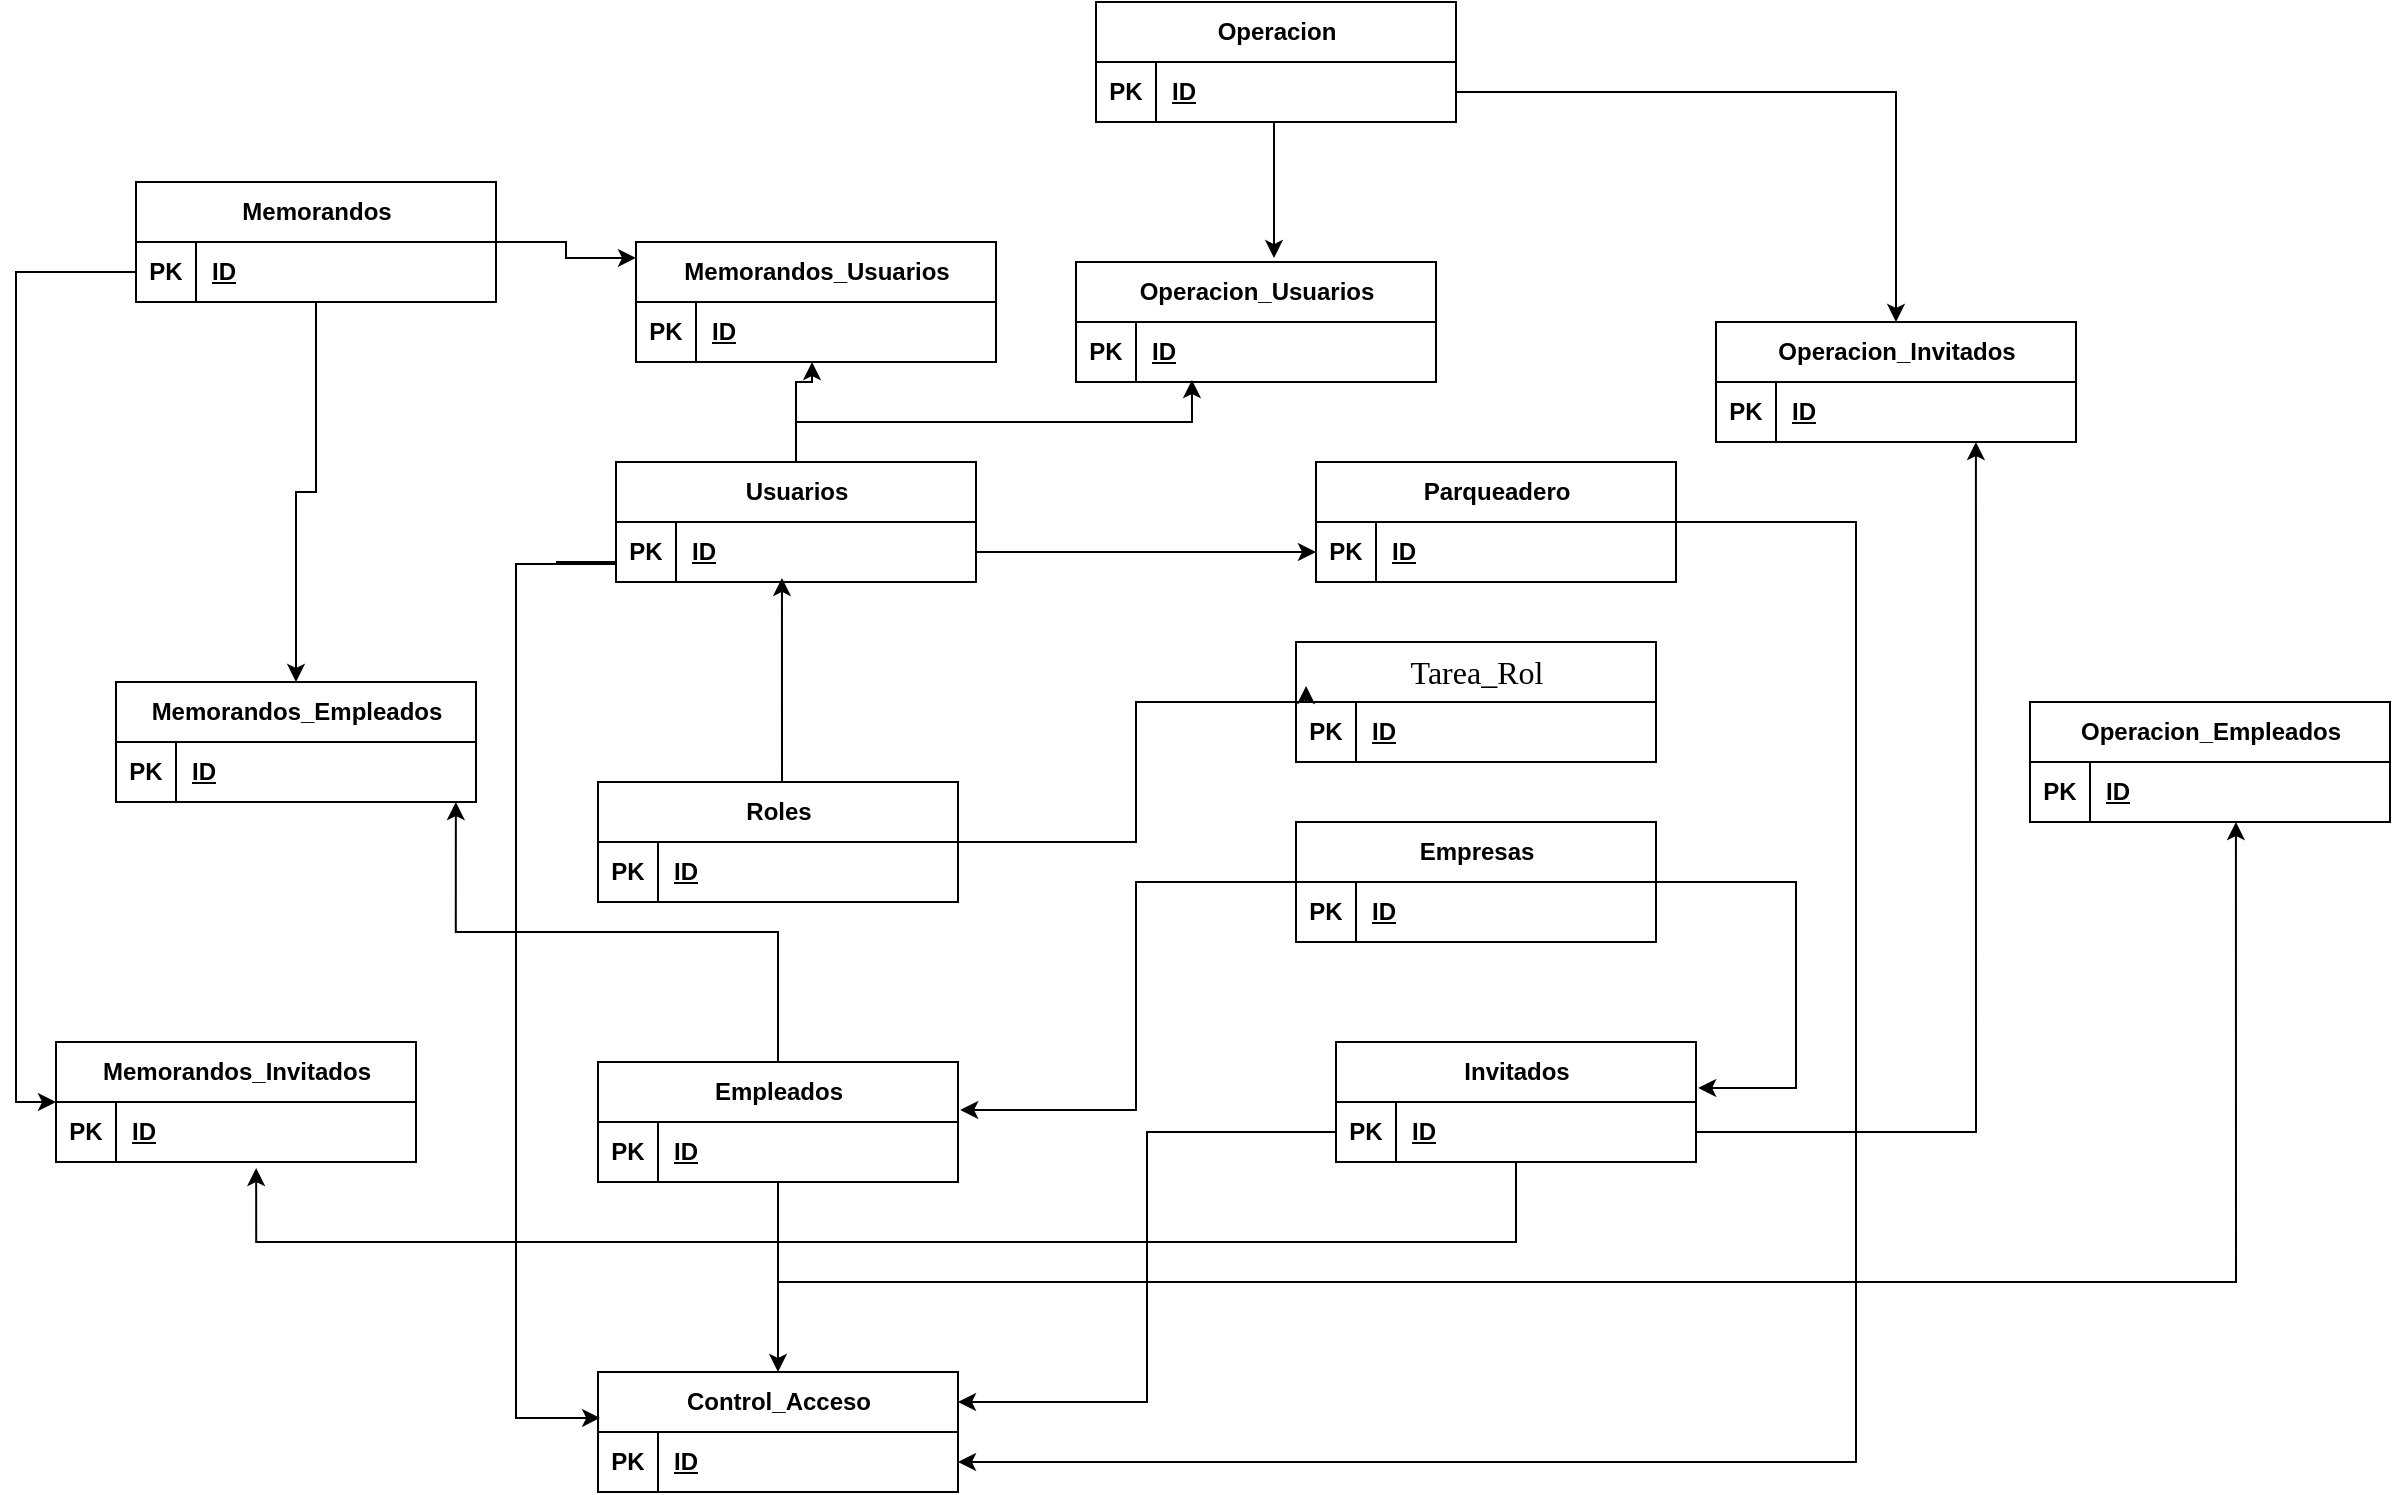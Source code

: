 <mxfile version="25.0.3">
  <diagram id="C5RBs43oDa-KdzZeNtuy" name="Page-1">
    <mxGraphModel dx="1992" dy="1629" grid="1" gridSize="10" guides="1" tooltips="1" connect="1" arrows="1" fold="1" page="1" pageScale="1" pageWidth="827" pageHeight="1169" math="0" shadow="0">
      <root>
        <mxCell id="WIyWlLk6GJQsqaUBKTNV-0" />
        <mxCell id="WIyWlLk6GJQsqaUBKTNV-1" parent="WIyWlLk6GJQsqaUBKTNV-0" />
        <mxCell id="WMuLZBYAfNM65Y4hDu_x-218" style="edgeStyle=orthogonalEdgeStyle;rounded=0;orthogonalLoop=1;jettySize=auto;html=1;entryX=0;entryY=0.5;entryDx=0;entryDy=0;" edge="1" parent="WIyWlLk6GJQsqaUBKTNV-1" source="WMuLZBYAfNM65Y4hDu_x-0" target="WMuLZBYAfNM65Y4hDu_x-152">
          <mxGeometry relative="1" as="geometry">
            <Array as="points">
              <mxPoint x="400" y="145" />
              <mxPoint x="400" y="145" />
            </Array>
          </mxGeometry>
        </mxCell>
        <mxCell id="WMuLZBYAfNM65Y4hDu_x-0" value="Usuarios" style="shape=table;startSize=30;container=1;collapsible=1;childLayout=tableLayout;fixedRows=1;rowLines=0;fontStyle=1;align=center;resizeLast=1;html=1;" vertex="1" parent="WIyWlLk6GJQsqaUBKTNV-1">
          <mxGeometry x="120" y="100" width="180" height="60" as="geometry">
            <mxRectangle x="110" y="100" width="90" height="30" as="alternateBounds" />
          </mxGeometry>
        </mxCell>
        <mxCell id="WMuLZBYAfNM65Y4hDu_x-1" value="" style="shape=tableRow;horizontal=0;startSize=0;swimlaneHead=0;swimlaneBody=0;fillColor=none;collapsible=0;dropTarget=0;points=[[0,0.5],[1,0.5]];portConstraint=eastwest;top=0;left=0;right=0;bottom=1;" vertex="1" parent="WMuLZBYAfNM65Y4hDu_x-0">
          <mxGeometry y="30" width="180" height="30" as="geometry" />
        </mxCell>
        <mxCell id="WMuLZBYAfNM65Y4hDu_x-2" value="PK" style="shape=partialRectangle;connectable=0;fillColor=none;top=0;left=0;bottom=0;right=0;fontStyle=1;overflow=hidden;whiteSpace=wrap;html=1;" vertex="1" parent="WMuLZBYAfNM65Y4hDu_x-1">
          <mxGeometry width="30" height="30" as="geometry">
            <mxRectangle width="30" height="30" as="alternateBounds" />
          </mxGeometry>
        </mxCell>
        <mxCell id="WMuLZBYAfNM65Y4hDu_x-3" value="ID" style="shape=partialRectangle;connectable=0;fillColor=none;top=0;left=0;bottom=0;right=0;align=left;spacingLeft=6;fontStyle=5;overflow=hidden;whiteSpace=wrap;html=1;" vertex="1" parent="WMuLZBYAfNM65Y4hDu_x-1">
          <mxGeometry x="30" width="150" height="30" as="geometry">
            <mxRectangle width="150" height="30" as="alternateBounds" />
          </mxGeometry>
        </mxCell>
        <mxCell id="WMuLZBYAfNM65Y4hDu_x-19" value="Empresas" style="shape=table;startSize=30;container=1;collapsible=1;childLayout=tableLayout;fixedRows=1;rowLines=0;fontStyle=1;align=center;resizeLast=1;html=1;" vertex="1" parent="WIyWlLk6GJQsqaUBKTNV-1">
          <mxGeometry x="460" y="280" width="180" height="60" as="geometry" />
        </mxCell>
        <mxCell id="WMuLZBYAfNM65Y4hDu_x-20" value="" style="shape=tableRow;horizontal=0;startSize=0;swimlaneHead=0;swimlaneBody=0;fillColor=none;collapsible=0;dropTarget=0;points=[[0,0.5],[1,0.5]];portConstraint=eastwest;top=0;left=0;right=0;bottom=1;" vertex="1" parent="WMuLZBYAfNM65Y4hDu_x-19">
          <mxGeometry y="30" width="180" height="30" as="geometry" />
        </mxCell>
        <mxCell id="WMuLZBYAfNM65Y4hDu_x-21" value="PK" style="shape=partialRectangle;connectable=0;fillColor=none;top=0;left=0;bottom=0;right=0;fontStyle=1;overflow=hidden;whiteSpace=wrap;html=1;" vertex="1" parent="WMuLZBYAfNM65Y4hDu_x-20">
          <mxGeometry width="30" height="30" as="geometry">
            <mxRectangle width="30" height="30" as="alternateBounds" />
          </mxGeometry>
        </mxCell>
        <mxCell id="WMuLZBYAfNM65Y4hDu_x-22" value="ID" style="shape=partialRectangle;connectable=0;fillColor=none;top=0;left=0;bottom=0;right=0;align=left;spacingLeft=6;fontStyle=5;overflow=hidden;whiteSpace=wrap;html=1;" vertex="1" parent="WMuLZBYAfNM65Y4hDu_x-20">
          <mxGeometry x="30" width="150" height="30" as="geometry">
            <mxRectangle width="150" height="30" as="alternateBounds" />
          </mxGeometry>
        </mxCell>
        <mxCell id="WMuLZBYAfNM65Y4hDu_x-44" value="Roles" style="shape=table;startSize=30;container=1;collapsible=1;childLayout=tableLayout;fixedRows=1;rowLines=0;fontStyle=1;align=center;resizeLast=1;html=1;" vertex="1" parent="WIyWlLk6GJQsqaUBKTNV-1">
          <mxGeometry x="111" y="260" width="180" height="60" as="geometry">
            <mxRectangle x="110" y="100" width="90" height="30" as="alternateBounds" />
          </mxGeometry>
        </mxCell>
        <mxCell id="WMuLZBYAfNM65Y4hDu_x-45" value="" style="shape=tableRow;horizontal=0;startSize=0;swimlaneHead=0;swimlaneBody=0;fillColor=none;collapsible=0;dropTarget=0;points=[[0,0.5],[1,0.5]];portConstraint=eastwest;top=0;left=0;right=0;bottom=1;" vertex="1" parent="WMuLZBYAfNM65Y4hDu_x-44">
          <mxGeometry y="30" width="180" height="30" as="geometry" />
        </mxCell>
        <mxCell id="WMuLZBYAfNM65Y4hDu_x-46" value="PK" style="shape=partialRectangle;connectable=0;fillColor=none;top=0;left=0;bottom=0;right=0;fontStyle=1;overflow=hidden;whiteSpace=wrap;html=1;" vertex="1" parent="WMuLZBYAfNM65Y4hDu_x-45">
          <mxGeometry width="30" height="30" as="geometry">
            <mxRectangle width="30" height="30" as="alternateBounds" />
          </mxGeometry>
        </mxCell>
        <mxCell id="WMuLZBYAfNM65Y4hDu_x-47" value="ID" style="shape=partialRectangle;connectable=0;fillColor=none;top=0;left=0;bottom=0;right=0;align=left;spacingLeft=6;fontStyle=5;overflow=hidden;whiteSpace=wrap;html=1;" vertex="1" parent="WMuLZBYAfNM65Y4hDu_x-45">
          <mxGeometry x="30" width="150" height="30" as="geometry">
            <mxRectangle width="150" height="30" as="alternateBounds" />
          </mxGeometry>
        </mxCell>
        <mxCell id="WMuLZBYAfNM65Y4hDu_x-216" style="edgeStyle=orthogonalEdgeStyle;rounded=0;orthogonalLoop=1;jettySize=auto;html=1;entryX=0.5;entryY=0;entryDx=0;entryDy=0;" edge="1" parent="WIyWlLk6GJQsqaUBKTNV-1" source="WMuLZBYAfNM65Y4hDu_x-57" target="WMuLZBYAfNM65Y4hDu_x-76">
          <mxGeometry relative="1" as="geometry" />
        </mxCell>
        <mxCell id="WMuLZBYAfNM65Y4hDu_x-57" value="Empleados" style="shape=table;startSize=30;container=1;collapsible=1;childLayout=tableLayout;fixedRows=1;rowLines=0;fontStyle=1;align=center;resizeLast=1;html=1;" vertex="1" parent="WIyWlLk6GJQsqaUBKTNV-1">
          <mxGeometry x="111" y="400" width="180" height="60" as="geometry">
            <mxRectangle x="110" y="100" width="90" height="30" as="alternateBounds" />
          </mxGeometry>
        </mxCell>
        <mxCell id="WMuLZBYAfNM65Y4hDu_x-58" value="" style="shape=tableRow;horizontal=0;startSize=0;swimlaneHead=0;swimlaneBody=0;fillColor=none;collapsible=0;dropTarget=0;points=[[0,0.5],[1,0.5]];portConstraint=eastwest;top=0;left=0;right=0;bottom=1;" vertex="1" parent="WMuLZBYAfNM65Y4hDu_x-57">
          <mxGeometry y="30" width="180" height="30" as="geometry" />
        </mxCell>
        <mxCell id="WMuLZBYAfNM65Y4hDu_x-59" value="PK" style="shape=partialRectangle;connectable=0;fillColor=none;top=0;left=0;bottom=0;right=0;fontStyle=1;overflow=hidden;whiteSpace=wrap;html=1;" vertex="1" parent="WMuLZBYAfNM65Y4hDu_x-58">
          <mxGeometry width="30" height="30" as="geometry">
            <mxRectangle width="30" height="30" as="alternateBounds" />
          </mxGeometry>
        </mxCell>
        <mxCell id="WMuLZBYAfNM65Y4hDu_x-60" value="ID" style="shape=partialRectangle;connectable=0;fillColor=none;top=0;left=0;bottom=0;right=0;align=left;spacingLeft=6;fontStyle=5;overflow=hidden;whiteSpace=wrap;html=1;" vertex="1" parent="WMuLZBYAfNM65Y4hDu_x-58">
          <mxGeometry x="30" width="150" height="30" as="geometry">
            <mxRectangle width="150" height="30" as="alternateBounds" />
          </mxGeometry>
        </mxCell>
        <mxCell id="WMuLZBYAfNM65Y4hDu_x-76" value="Control_Acceso" style="shape=table;startSize=30;container=1;collapsible=1;childLayout=tableLayout;fixedRows=1;rowLines=0;fontStyle=1;align=center;resizeLast=1;html=1;" vertex="1" parent="WIyWlLk6GJQsqaUBKTNV-1">
          <mxGeometry x="111" y="555" width="180" height="60" as="geometry">
            <mxRectangle x="110" y="100" width="90" height="30" as="alternateBounds" />
          </mxGeometry>
        </mxCell>
        <mxCell id="WMuLZBYAfNM65Y4hDu_x-77" value="" style="shape=tableRow;horizontal=0;startSize=0;swimlaneHead=0;swimlaneBody=0;fillColor=none;collapsible=0;dropTarget=0;points=[[0,0.5],[1,0.5]];portConstraint=eastwest;top=0;left=0;right=0;bottom=1;" vertex="1" parent="WMuLZBYAfNM65Y4hDu_x-76">
          <mxGeometry y="30" width="180" height="30" as="geometry" />
        </mxCell>
        <mxCell id="WMuLZBYAfNM65Y4hDu_x-78" value="PK" style="shape=partialRectangle;connectable=0;fillColor=none;top=0;left=0;bottom=0;right=0;fontStyle=1;overflow=hidden;whiteSpace=wrap;html=1;" vertex="1" parent="WMuLZBYAfNM65Y4hDu_x-77">
          <mxGeometry width="30" height="30" as="geometry">
            <mxRectangle width="30" height="30" as="alternateBounds" />
          </mxGeometry>
        </mxCell>
        <mxCell id="WMuLZBYAfNM65Y4hDu_x-79" value="ID" style="shape=partialRectangle;connectable=0;fillColor=none;top=0;left=0;bottom=0;right=0;align=left;spacingLeft=6;fontStyle=5;overflow=hidden;whiteSpace=wrap;html=1;" vertex="1" parent="WMuLZBYAfNM65Y4hDu_x-77">
          <mxGeometry x="30" width="150" height="30" as="geometry">
            <mxRectangle width="150" height="30" as="alternateBounds" />
          </mxGeometry>
        </mxCell>
        <mxCell id="WMuLZBYAfNM65Y4hDu_x-243" style="edgeStyle=orthogonalEdgeStyle;rounded=0;orthogonalLoop=1;jettySize=auto;html=1;" edge="1" parent="WIyWlLk6GJQsqaUBKTNV-1" source="WMuLZBYAfNM65Y4hDu_x-107" target="WMuLZBYAfNM65Y4hDu_x-233">
          <mxGeometry relative="1" as="geometry" />
        </mxCell>
        <mxCell id="WMuLZBYAfNM65Y4hDu_x-107" value="Memorandos" style="shape=table;startSize=30;container=1;collapsible=1;childLayout=tableLayout;fixedRows=1;rowLines=0;fontStyle=1;align=center;resizeLast=1;html=1;" vertex="1" parent="WIyWlLk6GJQsqaUBKTNV-1">
          <mxGeometry x="-120" y="-40" width="180" height="60" as="geometry">
            <mxRectangle x="110" y="100" width="90" height="30" as="alternateBounds" />
          </mxGeometry>
        </mxCell>
        <mxCell id="WMuLZBYAfNM65Y4hDu_x-108" value="" style="shape=tableRow;horizontal=0;startSize=0;swimlaneHead=0;swimlaneBody=0;fillColor=none;collapsible=0;dropTarget=0;points=[[0,0.5],[1,0.5]];portConstraint=eastwest;top=0;left=0;right=0;bottom=1;" vertex="1" parent="WMuLZBYAfNM65Y4hDu_x-107">
          <mxGeometry y="30" width="180" height="30" as="geometry" />
        </mxCell>
        <mxCell id="WMuLZBYAfNM65Y4hDu_x-109" value="PK" style="shape=partialRectangle;connectable=0;fillColor=none;top=0;left=0;bottom=0;right=0;fontStyle=1;overflow=hidden;whiteSpace=wrap;html=1;" vertex="1" parent="WMuLZBYAfNM65Y4hDu_x-108">
          <mxGeometry width="30" height="30" as="geometry">
            <mxRectangle width="30" height="30" as="alternateBounds" />
          </mxGeometry>
        </mxCell>
        <mxCell id="WMuLZBYAfNM65Y4hDu_x-110" value="ID" style="shape=partialRectangle;connectable=0;fillColor=none;top=0;left=0;bottom=0;right=0;align=left;spacingLeft=6;fontStyle=5;overflow=hidden;whiteSpace=wrap;html=1;" vertex="1" parent="WMuLZBYAfNM65Y4hDu_x-108">
          <mxGeometry x="30" width="150" height="30" as="geometry">
            <mxRectangle width="150" height="30" as="alternateBounds" />
          </mxGeometry>
        </mxCell>
        <mxCell id="WMuLZBYAfNM65Y4hDu_x-135" value="&lt;span id=&quot;docs-internal-guid-4f2db24e-7fff-1957-41ad-e307b4687764&quot; style=&quot;font-weight:normal;&quot;&gt;&lt;span style=&quot;font-size: 12pt; font-family: &amp;quot;Times New Roman&amp;quot;, serif; background-color: transparent; font-variant-numeric: normal; font-variant-east-asian: normal; font-variant-alternates: normal; font-variant-position: normal; font-variant-emoji: normal; vertical-align: baseline; white-space: pre-wrap;&quot;&gt;Tarea_Rol&lt;/span&gt;&lt;/span&gt;" style="shape=table;startSize=30;container=1;collapsible=1;childLayout=tableLayout;fixedRows=1;rowLines=0;fontStyle=1;align=center;resizeLast=1;html=1;" vertex="1" parent="WIyWlLk6GJQsqaUBKTNV-1">
          <mxGeometry x="460" y="190" width="180" height="60" as="geometry" />
        </mxCell>
        <mxCell id="WMuLZBYAfNM65Y4hDu_x-136" value="" style="shape=tableRow;horizontal=0;startSize=0;swimlaneHead=0;swimlaneBody=0;fillColor=none;collapsible=0;dropTarget=0;points=[[0,0.5],[1,0.5]];portConstraint=eastwest;top=0;left=0;right=0;bottom=1;" vertex="1" parent="WMuLZBYAfNM65Y4hDu_x-135">
          <mxGeometry y="30" width="180" height="30" as="geometry" />
        </mxCell>
        <mxCell id="WMuLZBYAfNM65Y4hDu_x-137" value="PK" style="shape=partialRectangle;connectable=0;fillColor=none;top=0;left=0;bottom=0;right=0;fontStyle=1;overflow=hidden;whiteSpace=wrap;html=1;" vertex="1" parent="WMuLZBYAfNM65Y4hDu_x-136">
          <mxGeometry width="30" height="30" as="geometry">
            <mxRectangle width="30" height="30" as="alternateBounds" />
          </mxGeometry>
        </mxCell>
        <mxCell id="WMuLZBYAfNM65Y4hDu_x-138" value="ID" style="shape=partialRectangle;connectable=0;fillColor=none;top=0;left=0;bottom=0;right=0;align=left;spacingLeft=6;fontStyle=5;overflow=hidden;whiteSpace=wrap;html=1;" vertex="1" parent="WMuLZBYAfNM65Y4hDu_x-136">
          <mxGeometry x="30" width="150" height="30" as="geometry">
            <mxRectangle width="150" height="30" as="alternateBounds" />
          </mxGeometry>
        </mxCell>
        <mxCell id="WMuLZBYAfNM65Y4hDu_x-219" style="edgeStyle=orthogonalEdgeStyle;rounded=0;orthogonalLoop=1;jettySize=auto;html=1;entryX=1;entryY=0.5;entryDx=0;entryDy=0;" edge="1" parent="WIyWlLk6GJQsqaUBKTNV-1" source="WMuLZBYAfNM65Y4hDu_x-151" target="WMuLZBYAfNM65Y4hDu_x-77">
          <mxGeometry relative="1" as="geometry">
            <Array as="points">
              <mxPoint x="740" y="130" />
              <mxPoint x="740" y="600" />
            </Array>
          </mxGeometry>
        </mxCell>
        <mxCell id="WMuLZBYAfNM65Y4hDu_x-151" value="Parqueadero" style="shape=table;startSize=30;container=1;collapsible=1;childLayout=tableLayout;fixedRows=1;rowLines=0;fontStyle=1;align=center;resizeLast=1;html=1;" vertex="1" parent="WIyWlLk6GJQsqaUBKTNV-1">
          <mxGeometry x="470" y="100" width="180" height="60" as="geometry" />
        </mxCell>
        <mxCell id="WMuLZBYAfNM65Y4hDu_x-152" value="" style="shape=tableRow;horizontal=0;startSize=0;swimlaneHead=0;swimlaneBody=0;fillColor=none;collapsible=0;dropTarget=0;points=[[0,0.5],[1,0.5]];portConstraint=eastwest;top=0;left=0;right=0;bottom=1;" vertex="1" parent="WMuLZBYAfNM65Y4hDu_x-151">
          <mxGeometry y="30" width="180" height="30" as="geometry" />
        </mxCell>
        <mxCell id="WMuLZBYAfNM65Y4hDu_x-153" value="PK" style="shape=partialRectangle;connectable=0;fillColor=none;top=0;left=0;bottom=0;right=0;fontStyle=1;overflow=hidden;whiteSpace=wrap;html=1;" vertex="1" parent="WMuLZBYAfNM65Y4hDu_x-152">
          <mxGeometry width="30" height="30" as="geometry">
            <mxRectangle width="30" height="30" as="alternateBounds" />
          </mxGeometry>
        </mxCell>
        <mxCell id="WMuLZBYAfNM65Y4hDu_x-154" value="ID" style="shape=partialRectangle;connectable=0;fillColor=none;top=0;left=0;bottom=0;right=0;align=left;spacingLeft=6;fontStyle=5;overflow=hidden;whiteSpace=wrap;html=1;" vertex="1" parent="WMuLZBYAfNM65Y4hDu_x-152">
          <mxGeometry x="30" width="150" height="30" as="geometry">
            <mxRectangle width="150" height="30" as="alternateBounds" />
          </mxGeometry>
        </mxCell>
        <mxCell id="WMuLZBYAfNM65Y4hDu_x-173" value="Operacion" style="shape=table;startSize=30;container=1;collapsible=1;childLayout=tableLayout;fixedRows=1;rowLines=0;fontStyle=1;align=center;resizeLast=1;html=1;" vertex="1" parent="WIyWlLk6GJQsqaUBKTNV-1">
          <mxGeometry x="360" y="-130" width="180" height="60" as="geometry" />
        </mxCell>
        <mxCell id="WMuLZBYAfNM65Y4hDu_x-174" value="" style="shape=tableRow;horizontal=0;startSize=0;swimlaneHead=0;swimlaneBody=0;fillColor=none;collapsible=0;dropTarget=0;points=[[0,0.5],[1,0.5]];portConstraint=eastwest;top=0;left=0;right=0;bottom=1;" vertex="1" parent="WMuLZBYAfNM65Y4hDu_x-173">
          <mxGeometry y="30" width="180" height="30" as="geometry" />
        </mxCell>
        <mxCell id="WMuLZBYAfNM65Y4hDu_x-175" value="PK" style="shape=partialRectangle;connectable=0;fillColor=none;top=0;left=0;bottom=0;right=0;fontStyle=1;overflow=hidden;whiteSpace=wrap;html=1;" vertex="1" parent="WMuLZBYAfNM65Y4hDu_x-174">
          <mxGeometry width="30" height="30" as="geometry">
            <mxRectangle width="30" height="30" as="alternateBounds" />
          </mxGeometry>
        </mxCell>
        <mxCell id="WMuLZBYAfNM65Y4hDu_x-176" value="ID" style="shape=partialRectangle;connectable=0;fillColor=none;top=0;left=0;bottom=0;right=0;align=left;spacingLeft=6;fontStyle=5;overflow=hidden;whiteSpace=wrap;html=1;" vertex="1" parent="WMuLZBYAfNM65Y4hDu_x-174">
          <mxGeometry x="30" width="150" height="30" as="geometry">
            <mxRectangle width="150" height="30" as="alternateBounds" />
          </mxGeometry>
        </mxCell>
        <mxCell id="WMuLZBYAfNM65Y4hDu_x-192" value="Invitados" style="shape=table;startSize=30;container=1;collapsible=1;childLayout=tableLayout;fixedRows=1;rowLines=0;fontStyle=1;align=center;resizeLast=1;html=1;" vertex="1" parent="WIyWlLk6GJQsqaUBKTNV-1">
          <mxGeometry x="480" y="390" width="180" height="60" as="geometry" />
        </mxCell>
        <mxCell id="WMuLZBYAfNM65Y4hDu_x-193" value="" style="shape=tableRow;horizontal=0;startSize=0;swimlaneHead=0;swimlaneBody=0;fillColor=none;collapsible=0;dropTarget=0;points=[[0,0.5],[1,0.5]];portConstraint=eastwest;top=0;left=0;right=0;bottom=1;" vertex="1" parent="WMuLZBYAfNM65Y4hDu_x-192">
          <mxGeometry y="30" width="180" height="30" as="geometry" />
        </mxCell>
        <mxCell id="WMuLZBYAfNM65Y4hDu_x-194" value="PK" style="shape=partialRectangle;connectable=0;fillColor=none;top=0;left=0;bottom=0;right=0;fontStyle=1;overflow=hidden;whiteSpace=wrap;html=1;" vertex="1" parent="WMuLZBYAfNM65Y4hDu_x-193">
          <mxGeometry width="30" height="30" as="geometry">
            <mxRectangle width="30" height="30" as="alternateBounds" />
          </mxGeometry>
        </mxCell>
        <mxCell id="WMuLZBYAfNM65Y4hDu_x-195" value="ID" style="shape=partialRectangle;connectable=0;fillColor=none;top=0;left=0;bottom=0;right=0;align=left;spacingLeft=6;fontStyle=5;overflow=hidden;whiteSpace=wrap;html=1;" vertex="1" parent="WMuLZBYAfNM65Y4hDu_x-193">
          <mxGeometry x="30" width="150" height="30" as="geometry">
            <mxRectangle width="150" height="30" as="alternateBounds" />
          </mxGeometry>
        </mxCell>
        <mxCell id="WMuLZBYAfNM65Y4hDu_x-211" style="edgeStyle=orthogonalEdgeStyle;rounded=0;orthogonalLoop=1;jettySize=auto;html=1;exitX=0.5;exitY=0;exitDx=0;exitDy=0;entryX=0.461;entryY=0.933;entryDx=0;entryDy=0;entryPerimeter=0;" edge="1" parent="WIyWlLk6GJQsqaUBKTNV-1" source="WMuLZBYAfNM65Y4hDu_x-44" target="WMuLZBYAfNM65Y4hDu_x-1">
          <mxGeometry relative="1" as="geometry">
            <Array as="points">
              <mxPoint x="203" y="260" />
            </Array>
          </mxGeometry>
        </mxCell>
        <mxCell id="WMuLZBYAfNM65Y4hDu_x-212" style="edgeStyle=orthogonalEdgeStyle;rounded=0;orthogonalLoop=1;jettySize=auto;html=1;entryX=1.006;entryY=0.4;entryDx=0;entryDy=0;entryPerimeter=0;" edge="1" parent="WIyWlLk6GJQsqaUBKTNV-1" source="WMuLZBYAfNM65Y4hDu_x-19" target="WMuLZBYAfNM65Y4hDu_x-57">
          <mxGeometry relative="1" as="geometry">
            <Array as="points">
              <mxPoint x="380" y="310" />
              <mxPoint x="380" y="424" />
            </Array>
          </mxGeometry>
        </mxCell>
        <mxCell id="WMuLZBYAfNM65Y4hDu_x-213" style="edgeStyle=orthogonalEdgeStyle;rounded=0;orthogonalLoop=1;jettySize=auto;html=1;entryX=1.006;entryY=0.383;entryDx=0;entryDy=0;entryPerimeter=0;" edge="1" parent="WIyWlLk6GJQsqaUBKTNV-1" source="WMuLZBYAfNM65Y4hDu_x-20" target="WMuLZBYAfNM65Y4hDu_x-192">
          <mxGeometry relative="1" as="geometry">
            <Array as="points">
              <mxPoint x="710" y="310" />
              <mxPoint x="710" y="413" />
            </Array>
          </mxGeometry>
        </mxCell>
        <mxCell id="WMuLZBYAfNM65Y4hDu_x-214" style="edgeStyle=orthogonalEdgeStyle;rounded=0;orthogonalLoop=1;jettySize=auto;html=1;entryX=0.028;entryY=0.367;entryDx=0;entryDy=0;entryPerimeter=0;" edge="1" parent="WIyWlLk6GJQsqaUBKTNV-1" source="WMuLZBYAfNM65Y4hDu_x-44" target="WMuLZBYAfNM65Y4hDu_x-135">
          <mxGeometry relative="1" as="geometry">
            <Array as="points">
              <mxPoint x="380" y="290" />
              <mxPoint x="380" y="220" />
              <mxPoint x="465" y="220" />
            </Array>
          </mxGeometry>
        </mxCell>
        <mxCell id="WMuLZBYAfNM65Y4hDu_x-215" style="edgeStyle=orthogonalEdgeStyle;rounded=0;orthogonalLoop=1;jettySize=auto;html=1;entryX=0.006;entryY=0.383;entryDx=0;entryDy=0;entryPerimeter=0;" edge="1" parent="WIyWlLk6GJQsqaUBKTNV-1" target="WMuLZBYAfNM65Y4hDu_x-76">
          <mxGeometry relative="1" as="geometry">
            <mxPoint x="90" y="150" as="sourcePoint" />
            <mxPoint x="79.92" y="582.02" as="targetPoint" />
            <Array as="points">
              <mxPoint x="120" y="150" />
              <mxPoint x="120" y="151" />
              <mxPoint x="70" y="151" />
              <mxPoint x="70" y="578" />
            </Array>
          </mxGeometry>
        </mxCell>
        <mxCell id="WMuLZBYAfNM65Y4hDu_x-217" style="edgeStyle=orthogonalEdgeStyle;rounded=0;orthogonalLoop=1;jettySize=auto;html=1;entryX=1;entryY=0.25;entryDx=0;entryDy=0;" edge="1" parent="WIyWlLk6GJQsqaUBKTNV-1" source="WMuLZBYAfNM65Y4hDu_x-193" target="WMuLZBYAfNM65Y4hDu_x-76">
          <mxGeometry relative="1" as="geometry" />
        </mxCell>
        <mxCell id="WMuLZBYAfNM65Y4hDu_x-220" value="Memorandos_Usuarios" style="shape=table;startSize=30;container=1;collapsible=1;childLayout=tableLayout;fixedRows=1;rowLines=0;fontStyle=1;align=center;resizeLast=1;html=1;" vertex="1" parent="WIyWlLk6GJQsqaUBKTNV-1">
          <mxGeometry x="130" y="-10" width="180" height="60" as="geometry">
            <mxRectangle x="110" y="100" width="90" height="30" as="alternateBounds" />
          </mxGeometry>
        </mxCell>
        <mxCell id="WMuLZBYAfNM65Y4hDu_x-221" value="" style="shape=tableRow;horizontal=0;startSize=0;swimlaneHead=0;swimlaneBody=0;fillColor=none;collapsible=0;dropTarget=0;points=[[0,0.5],[1,0.5]];portConstraint=eastwest;top=0;left=0;right=0;bottom=1;" vertex="1" parent="WMuLZBYAfNM65Y4hDu_x-220">
          <mxGeometry y="30" width="180" height="30" as="geometry" />
        </mxCell>
        <mxCell id="WMuLZBYAfNM65Y4hDu_x-222" value="PK" style="shape=partialRectangle;connectable=0;fillColor=none;top=0;left=0;bottom=0;right=0;fontStyle=1;overflow=hidden;whiteSpace=wrap;html=1;" vertex="1" parent="WMuLZBYAfNM65Y4hDu_x-221">
          <mxGeometry width="30" height="30" as="geometry">
            <mxRectangle width="30" height="30" as="alternateBounds" />
          </mxGeometry>
        </mxCell>
        <mxCell id="WMuLZBYAfNM65Y4hDu_x-223" value="ID" style="shape=partialRectangle;connectable=0;fillColor=none;top=0;left=0;bottom=0;right=0;align=left;spacingLeft=6;fontStyle=5;overflow=hidden;whiteSpace=wrap;html=1;" vertex="1" parent="WMuLZBYAfNM65Y4hDu_x-221">
          <mxGeometry x="30" width="150" height="30" as="geometry">
            <mxRectangle width="150" height="30" as="alternateBounds" />
          </mxGeometry>
        </mxCell>
        <mxCell id="WMuLZBYAfNM65Y4hDu_x-224" value="Operacion_Usuarios" style="shape=table;startSize=30;container=1;collapsible=1;childLayout=tableLayout;fixedRows=1;rowLines=0;fontStyle=1;align=center;resizeLast=1;html=1;" vertex="1" parent="WIyWlLk6GJQsqaUBKTNV-1">
          <mxGeometry x="350" width="180" height="60" as="geometry">
            <mxRectangle x="110" y="100" width="90" height="30" as="alternateBounds" />
          </mxGeometry>
        </mxCell>
        <mxCell id="WMuLZBYAfNM65Y4hDu_x-225" value="" style="shape=tableRow;horizontal=0;startSize=0;swimlaneHead=0;swimlaneBody=0;fillColor=none;collapsible=0;dropTarget=0;points=[[0,0.5],[1,0.5]];portConstraint=eastwest;top=0;left=0;right=0;bottom=1;" vertex="1" parent="WMuLZBYAfNM65Y4hDu_x-224">
          <mxGeometry y="30" width="180" height="30" as="geometry" />
        </mxCell>
        <mxCell id="WMuLZBYAfNM65Y4hDu_x-226" value="PK" style="shape=partialRectangle;connectable=0;fillColor=none;top=0;left=0;bottom=0;right=0;fontStyle=1;overflow=hidden;whiteSpace=wrap;html=1;" vertex="1" parent="WMuLZBYAfNM65Y4hDu_x-225">
          <mxGeometry width="30" height="30" as="geometry">
            <mxRectangle width="30" height="30" as="alternateBounds" />
          </mxGeometry>
        </mxCell>
        <mxCell id="WMuLZBYAfNM65Y4hDu_x-227" value="ID" style="shape=partialRectangle;connectable=0;fillColor=none;top=0;left=0;bottom=0;right=0;align=left;spacingLeft=6;fontStyle=5;overflow=hidden;whiteSpace=wrap;html=1;" vertex="1" parent="WMuLZBYAfNM65Y4hDu_x-225">
          <mxGeometry x="30" width="150" height="30" as="geometry">
            <mxRectangle width="150" height="30" as="alternateBounds" />
          </mxGeometry>
        </mxCell>
        <mxCell id="WMuLZBYAfNM65Y4hDu_x-228" style="edgeStyle=orthogonalEdgeStyle;rounded=0;orthogonalLoop=1;jettySize=auto;html=1;entryX=0.322;entryY=0.967;entryDx=0;entryDy=0;entryPerimeter=0;" edge="1" parent="WIyWlLk6GJQsqaUBKTNV-1" source="WMuLZBYAfNM65Y4hDu_x-0" target="WMuLZBYAfNM65Y4hDu_x-225">
          <mxGeometry relative="1" as="geometry" />
        </mxCell>
        <mxCell id="WMuLZBYAfNM65Y4hDu_x-230" style="edgeStyle=orthogonalEdgeStyle;rounded=0;orthogonalLoop=1;jettySize=auto;html=1;entryX=0.55;entryY=-0.033;entryDx=0;entryDy=0;entryPerimeter=0;" edge="1" parent="WIyWlLk6GJQsqaUBKTNV-1" source="WMuLZBYAfNM65Y4hDu_x-173" target="WMuLZBYAfNM65Y4hDu_x-224">
          <mxGeometry relative="1" as="geometry">
            <Array as="points">
              <mxPoint x="449" y="-50" />
              <mxPoint x="449" y="-50" />
            </Array>
          </mxGeometry>
        </mxCell>
        <mxCell id="WMuLZBYAfNM65Y4hDu_x-231" style="edgeStyle=orthogonalEdgeStyle;rounded=0;orthogonalLoop=1;jettySize=auto;html=1;entryX=0.489;entryY=1;entryDx=0;entryDy=0;entryPerimeter=0;" edge="1" parent="WIyWlLk6GJQsqaUBKTNV-1" source="WMuLZBYAfNM65Y4hDu_x-0" target="WMuLZBYAfNM65Y4hDu_x-221">
          <mxGeometry relative="1" as="geometry">
            <Array as="points">
              <mxPoint x="210" y="60" />
            </Array>
          </mxGeometry>
        </mxCell>
        <mxCell id="WMuLZBYAfNM65Y4hDu_x-232" style="edgeStyle=orthogonalEdgeStyle;rounded=0;orthogonalLoop=1;jettySize=auto;html=1;entryX=0;entryY=0.133;entryDx=0;entryDy=0;entryPerimeter=0;" edge="1" parent="WIyWlLk6GJQsqaUBKTNV-1" source="WMuLZBYAfNM65Y4hDu_x-107" target="WMuLZBYAfNM65Y4hDu_x-220">
          <mxGeometry relative="1" as="geometry" />
        </mxCell>
        <mxCell id="WMuLZBYAfNM65Y4hDu_x-233" value="Memorandos_Empleados" style="shape=table;startSize=30;container=1;collapsible=1;childLayout=tableLayout;fixedRows=1;rowLines=0;fontStyle=1;align=center;resizeLast=1;html=1;" vertex="1" parent="WIyWlLk6GJQsqaUBKTNV-1">
          <mxGeometry x="-130" y="210" width="180" height="60" as="geometry">
            <mxRectangle x="110" y="100" width="90" height="30" as="alternateBounds" />
          </mxGeometry>
        </mxCell>
        <mxCell id="WMuLZBYAfNM65Y4hDu_x-234" value="" style="shape=tableRow;horizontal=0;startSize=0;swimlaneHead=0;swimlaneBody=0;fillColor=none;collapsible=0;dropTarget=0;points=[[0,0.5],[1,0.5]];portConstraint=eastwest;top=0;left=0;right=0;bottom=1;" vertex="1" parent="WMuLZBYAfNM65Y4hDu_x-233">
          <mxGeometry y="30" width="180" height="30" as="geometry" />
        </mxCell>
        <mxCell id="WMuLZBYAfNM65Y4hDu_x-235" value="PK" style="shape=partialRectangle;connectable=0;fillColor=none;top=0;left=0;bottom=0;right=0;fontStyle=1;overflow=hidden;whiteSpace=wrap;html=1;" vertex="1" parent="WMuLZBYAfNM65Y4hDu_x-234">
          <mxGeometry width="30" height="30" as="geometry">
            <mxRectangle width="30" height="30" as="alternateBounds" />
          </mxGeometry>
        </mxCell>
        <mxCell id="WMuLZBYAfNM65Y4hDu_x-236" value="ID" style="shape=partialRectangle;connectable=0;fillColor=none;top=0;left=0;bottom=0;right=0;align=left;spacingLeft=6;fontStyle=5;overflow=hidden;whiteSpace=wrap;html=1;" vertex="1" parent="WMuLZBYAfNM65Y4hDu_x-234">
          <mxGeometry x="30" width="150" height="30" as="geometry">
            <mxRectangle width="150" height="30" as="alternateBounds" />
          </mxGeometry>
        </mxCell>
        <mxCell id="WMuLZBYAfNM65Y4hDu_x-237" value="Memorandos_Invitados" style="shape=table;startSize=30;container=1;collapsible=1;childLayout=tableLayout;fixedRows=1;rowLines=0;fontStyle=1;align=center;resizeLast=1;html=1;" vertex="1" parent="WIyWlLk6GJQsqaUBKTNV-1">
          <mxGeometry x="-160" y="390" width="180" height="60" as="geometry">
            <mxRectangle x="110" y="100" width="90" height="30" as="alternateBounds" />
          </mxGeometry>
        </mxCell>
        <mxCell id="WMuLZBYAfNM65Y4hDu_x-238" value="" style="shape=tableRow;horizontal=0;startSize=0;swimlaneHead=0;swimlaneBody=0;fillColor=none;collapsible=0;dropTarget=0;points=[[0,0.5],[1,0.5]];portConstraint=eastwest;top=0;left=0;right=0;bottom=1;" vertex="1" parent="WMuLZBYAfNM65Y4hDu_x-237">
          <mxGeometry y="30" width="180" height="30" as="geometry" />
        </mxCell>
        <mxCell id="WMuLZBYAfNM65Y4hDu_x-239" value="PK" style="shape=partialRectangle;connectable=0;fillColor=none;top=0;left=0;bottom=0;right=0;fontStyle=1;overflow=hidden;whiteSpace=wrap;html=1;" vertex="1" parent="WMuLZBYAfNM65Y4hDu_x-238">
          <mxGeometry width="30" height="30" as="geometry">
            <mxRectangle width="30" height="30" as="alternateBounds" />
          </mxGeometry>
        </mxCell>
        <mxCell id="WMuLZBYAfNM65Y4hDu_x-240" value="ID" style="shape=partialRectangle;connectable=0;fillColor=none;top=0;left=0;bottom=0;right=0;align=left;spacingLeft=6;fontStyle=5;overflow=hidden;whiteSpace=wrap;html=1;" vertex="1" parent="WMuLZBYAfNM65Y4hDu_x-238">
          <mxGeometry x="30" width="150" height="30" as="geometry">
            <mxRectangle width="150" height="30" as="alternateBounds" />
          </mxGeometry>
        </mxCell>
        <mxCell id="WMuLZBYAfNM65Y4hDu_x-242" style="edgeStyle=orthogonalEdgeStyle;rounded=0;orthogonalLoop=1;jettySize=auto;html=1;entryX=0.944;entryY=1;entryDx=0;entryDy=0;entryPerimeter=0;" edge="1" parent="WIyWlLk6GJQsqaUBKTNV-1" source="WMuLZBYAfNM65Y4hDu_x-57" target="WMuLZBYAfNM65Y4hDu_x-234">
          <mxGeometry relative="1" as="geometry" />
        </mxCell>
        <mxCell id="WMuLZBYAfNM65Y4hDu_x-244" style="edgeStyle=orthogonalEdgeStyle;rounded=0;orthogonalLoop=1;jettySize=auto;html=1;entryX=0;entryY=0;entryDx=0;entryDy=0;entryPerimeter=0;" edge="1" parent="WIyWlLk6GJQsqaUBKTNV-1" source="WMuLZBYAfNM65Y4hDu_x-108" target="WMuLZBYAfNM65Y4hDu_x-238">
          <mxGeometry relative="1" as="geometry">
            <Array as="points">
              <mxPoint x="-180" y="5" />
              <mxPoint x="-180" y="420" />
            </Array>
          </mxGeometry>
        </mxCell>
        <mxCell id="WMuLZBYAfNM65Y4hDu_x-245" style="edgeStyle=orthogonalEdgeStyle;rounded=0;orthogonalLoop=1;jettySize=auto;html=1;entryX=0.556;entryY=1.1;entryDx=0;entryDy=0;entryPerimeter=0;" edge="1" parent="WIyWlLk6GJQsqaUBKTNV-1" source="WMuLZBYAfNM65Y4hDu_x-192" target="WMuLZBYAfNM65Y4hDu_x-238">
          <mxGeometry relative="1" as="geometry">
            <Array as="points">
              <mxPoint x="570" y="490" />
              <mxPoint x="-60" y="490" />
            </Array>
          </mxGeometry>
        </mxCell>
        <mxCell id="WMuLZBYAfNM65Y4hDu_x-246" value="Operacion_Invitados" style="shape=table;startSize=30;container=1;collapsible=1;childLayout=tableLayout;fixedRows=1;rowLines=0;fontStyle=1;align=center;resizeLast=1;html=1;" vertex="1" parent="WIyWlLk6GJQsqaUBKTNV-1">
          <mxGeometry x="670" y="30" width="180" height="60" as="geometry">
            <mxRectangle x="110" y="100" width="90" height="30" as="alternateBounds" />
          </mxGeometry>
        </mxCell>
        <mxCell id="WMuLZBYAfNM65Y4hDu_x-247" value="" style="shape=tableRow;horizontal=0;startSize=0;swimlaneHead=0;swimlaneBody=0;fillColor=none;collapsible=0;dropTarget=0;points=[[0,0.5],[1,0.5]];portConstraint=eastwest;top=0;left=0;right=0;bottom=1;" vertex="1" parent="WMuLZBYAfNM65Y4hDu_x-246">
          <mxGeometry y="30" width="180" height="30" as="geometry" />
        </mxCell>
        <mxCell id="WMuLZBYAfNM65Y4hDu_x-248" value="PK" style="shape=partialRectangle;connectable=0;fillColor=none;top=0;left=0;bottom=0;right=0;fontStyle=1;overflow=hidden;whiteSpace=wrap;html=1;" vertex="1" parent="WMuLZBYAfNM65Y4hDu_x-247">
          <mxGeometry width="30" height="30" as="geometry">
            <mxRectangle width="30" height="30" as="alternateBounds" />
          </mxGeometry>
        </mxCell>
        <mxCell id="WMuLZBYAfNM65Y4hDu_x-249" value="ID" style="shape=partialRectangle;connectable=0;fillColor=none;top=0;left=0;bottom=0;right=0;align=left;spacingLeft=6;fontStyle=5;overflow=hidden;whiteSpace=wrap;html=1;" vertex="1" parent="WMuLZBYAfNM65Y4hDu_x-247">
          <mxGeometry x="30" width="150" height="30" as="geometry">
            <mxRectangle width="150" height="30" as="alternateBounds" />
          </mxGeometry>
        </mxCell>
        <mxCell id="WMuLZBYAfNM65Y4hDu_x-250" value="Operacion_Empleados" style="shape=table;startSize=30;container=1;collapsible=1;childLayout=tableLayout;fixedRows=1;rowLines=0;fontStyle=1;align=center;resizeLast=1;html=1;" vertex="1" parent="WIyWlLk6GJQsqaUBKTNV-1">
          <mxGeometry x="827" y="220" width="180" height="60" as="geometry">
            <mxRectangle x="110" y="100" width="90" height="30" as="alternateBounds" />
          </mxGeometry>
        </mxCell>
        <mxCell id="WMuLZBYAfNM65Y4hDu_x-251" value="" style="shape=tableRow;horizontal=0;startSize=0;swimlaneHead=0;swimlaneBody=0;fillColor=none;collapsible=0;dropTarget=0;points=[[0,0.5],[1,0.5]];portConstraint=eastwest;top=0;left=0;right=0;bottom=1;" vertex="1" parent="WMuLZBYAfNM65Y4hDu_x-250">
          <mxGeometry y="30" width="180" height="30" as="geometry" />
        </mxCell>
        <mxCell id="WMuLZBYAfNM65Y4hDu_x-252" value="PK" style="shape=partialRectangle;connectable=0;fillColor=none;top=0;left=0;bottom=0;right=0;fontStyle=1;overflow=hidden;whiteSpace=wrap;html=1;" vertex="1" parent="WMuLZBYAfNM65Y4hDu_x-251">
          <mxGeometry width="30" height="30" as="geometry">
            <mxRectangle width="30" height="30" as="alternateBounds" />
          </mxGeometry>
        </mxCell>
        <mxCell id="WMuLZBYAfNM65Y4hDu_x-253" value="ID" style="shape=partialRectangle;connectable=0;fillColor=none;top=0;left=0;bottom=0;right=0;align=left;spacingLeft=6;fontStyle=5;overflow=hidden;whiteSpace=wrap;html=1;" vertex="1" parent="WMuLZBYAfNM65Y4hDu_x-251">
          <mxGeometry x="30" width="150" height="30" as="geometry">
            <mxRectangle width="150" height="30" as="alternateBounds" />
          </mxGeometry>
        </mxCell>
        <mxCell id="WMuLZBYAfNM65Y4hDu_x-254" style="edgeStyle=orthogonalEdgeStyle;rounded=0;orthogonalLoop=1;jettySize=auto;html=1;entryX=0.572;entryY=1;entryDx=0;entryDy=0;entryPerimeter=0;" edge="1" parent="WIyWlLk6GJQsqaUBKTNV-1" source="WMuLZBYAfNM65Y4hDu_x-58" target="WMuLZBYAfNM65Y4hDu_x-251">
          <mxGeometry relative="1" as="geometry">
            <Array as="points">
              <mxPoint x="201" y="510" />
              <mxPoint x="930" y="510" />
            </Array>
          </mxGeometry>
        </mxCell>
        <mxCell id="WMuLZBYAfNM65Y4hDu_x-255" style="edgeStyle=orthogonalEdgeStyle;rounded=0;orthogonalLoop=1;jettySize=auto;html=1;entryX=0.722;entryY=1;entryDx=0;entryDy=0;entryPerimeter=0;" edge="1" parent="WIyWlLk6GJQsqaUBKTNV-1" source="WMuLZBYAfNM65Y4hDu_x-193" target="WMuLZBYAfNM65Y4hDu_x-247">
          <mxGeometry relative="1" as="geometry">
            <mxPoint x="800" y="100" as="targetPoint" />
          </mxGeometry>
        </mxCell>
        <mxCell id="WMuLZBYAfNM65Y4hDu_x-256" style="edgeStyle=orthogonalEdgeStyle;rounded=0;orthogonalLoop=1;jettySize=auto;html=1;" edge="1" parent="WIyWlLk6GJQsqaUBKTNV-1" source="WMuLZBYAfNM65Y4hDu_x-174" target="WMuLZBYAfNM65Y4hDu_x-246">
          <mxGeometry relative="1" as="geometry" />
        </mxCell>
      </root>
    </mxGraphModel>
  </diagram>
</mxfile>
